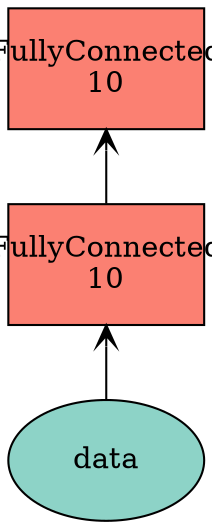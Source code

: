 digraph plot {
	data [label=data fillcolor="#8dd3c7" fixedsize=true height=0.8034 shape=oval style=filled width=1.3]
	fc1 [label="FullyConnected
10" fillcolor="#fb8072" fixedsize=true height=0.8034 shape=box style=filled width=1.3]
	composed [label="FullyConnected
10" fillcolor="#fb8072" fixedsize=true height=0.8034 shape=box style=filled width=1.3]
	fc1 -> data [label="" arrowtail=open dir=back]
	composed -> fc1 [label="" arrowtail=open dir=back]
}
